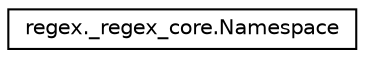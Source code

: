 digraph "Graphical Class Hierarchy"
{
 // LATEX_PDF_SIZE
  edge [fontname="Helvetica",fontsize="10",labelfontname="Helvetica",labelfontsize="10"];
  node [fontname="Helvetica",fontsize="10",shape=record];
  rankdir="LR";
  Node0 [label="regex._regex_core.Namespace",height=0.2,width=0.4,color="black", fillcolor="white", style="filled",URL="$classregex_1_1__regex__core_1_1Namespace.html",tooltip=" "];
}
